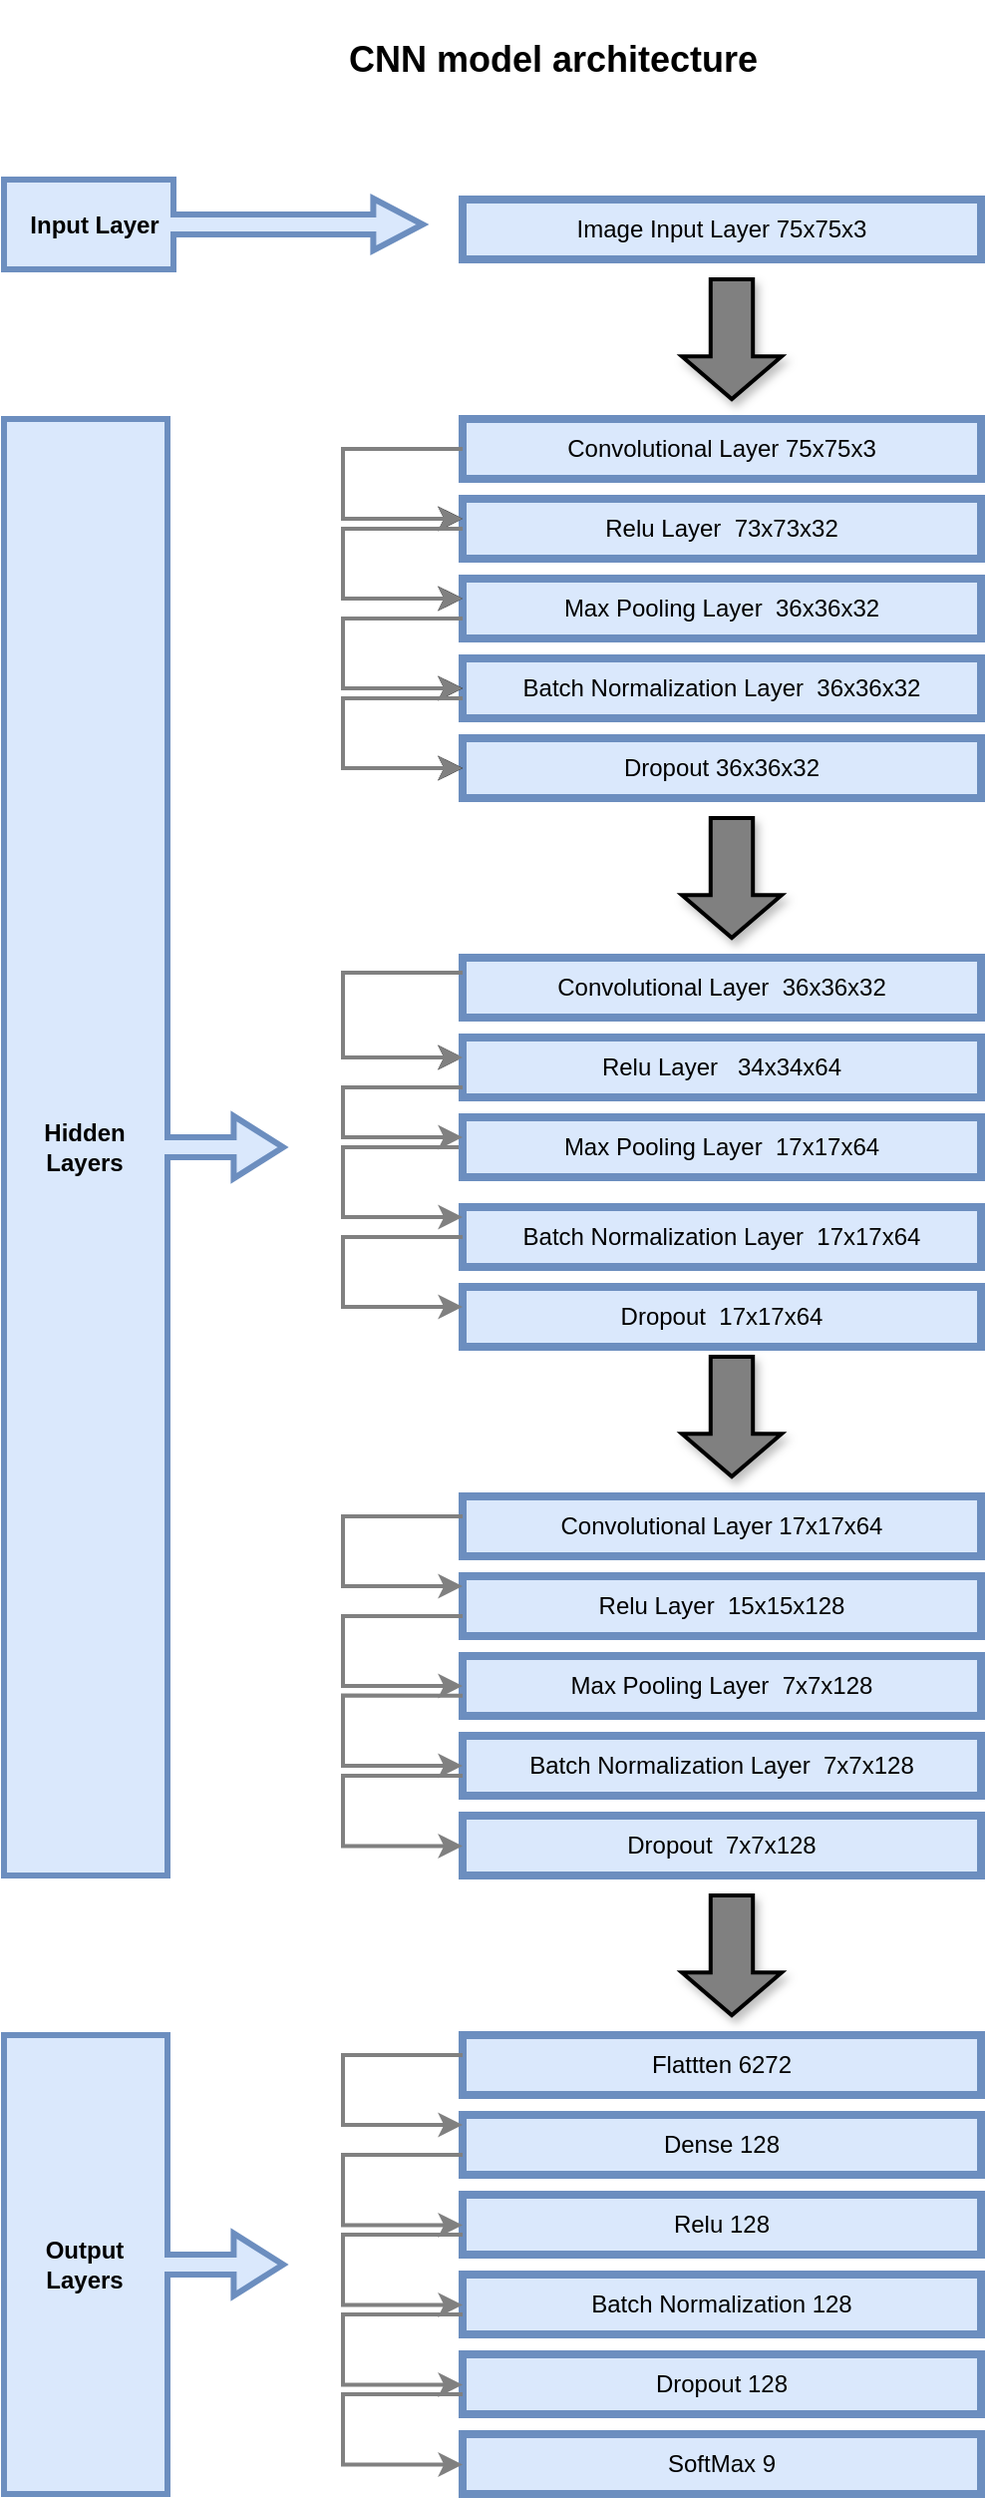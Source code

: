 <mxfile version="20.3.3" type="github">
  <diagram id="C5RBs43oDa-KdzZeNtuy" name="Page-1">
    <mxGraphModel dx="1221" dy="1845" grid="1" gridSize="9" guides="1" tooltips="1" connect="1" arrows="1" fold="1" page="1" pageScale="1" pageWidth="827" pageHeight="1169" math="0" shadow="0">
      <root>
        <mxCell id="WIyWlLk6GJQsqaUBKTNV-0" />
        <mxCell id="WIyWlLk6GJQsqaUBKTNV-1" parent="WIyWlLk6GJQsqaUBKTNV-0" />
        <mxCell id="-VXj3v_io8pPZTzsjLdz-0" value="Image Input Layer 75x75x3" style="rounded=0;whiteSpace=wrap;html=1;fillColor=#dae8fc;strokeColor=#6c8ebf;glass=0;fillStyle=auto;strokeWidth=4;" parent="WIyWlLk6GJQsqaUBKTNV-1" vertex="1">
          <mxGeometry x="380" y="-180" width="260" height="30" as="geometry" />
        </mxCell>
        <mxCell id="op-U-nHdR2L2fIJVsVhb-22" style="edgeStyle=orthogonalEdgeStyle;rounded=0;orthogonalLoop=1;jettySize=auto;html=1;exitX=0;exitY=0.5;exitDx=0;exitDy=0;entryX=0;entryY=0.333;entryDx=0;entryDy=0;entryPerimeter=0;" parent="WIyWlLk6GJQsqaUBKTNV-1" source="-VXj3v_io8pPZTzsjLdz-1" target="-VXj3v_io8pPZTzsjLdz-2" edge="1">
          <mxGeometry relative="1" as="geometry">
            <mxPoint x="370" y="-20" as="targetPoint" />
            <Array as="points">
              <mxPoint x="320" y="-55" />
              <mxPoint x="320" y="-20" />
            </Array>
          </mxGeometry>
        </mxCell>
        <mxCell id="-VXj3v_io8pPZTzsjLdz-1" value="Convolutional Layer 75x75x3" style="rounded=0;whiteSpace=wrap;html=1;fillColor=#dae8fc;strokeColor=#6c8ebf;strokeWidth=4;" parent="WIyWlLk6GJQsqaUBKTNV-1" vertex="1">
          <mxGeometry x="380" y="-70" width="260" height="30" as="geometry" />
        </mxCell>
        <mxCell id="op-U-nHdR2L2fIJVsVhb-23" style="edgeStyle=orthogonalEdgeStyle;rounded=0;orthogonalLoop=1;jettySize=auto;html=1;entryX=0;entryY=0.333;entryDx=0;entryDy=0;entryPerimeter=0;" parent="WIyWlLk6GJQsqaUBKTNV-1" source="-VXj3v_io8pPZTzsjLdz-2" target="-VXj3v_io8pPZTzsjLdz-4" edge="1">
          <mxGeometry relative="1" as="geometry">
            <mxPoint x="370" y="20" as="targetPoint" />
            <Array as="points">
              <mxPoint x="320" y="-15" />
              <mxPoint x="320" y="20" />
            </Array>
          </mxGeometry>
        </mxCell>
        <mxCell id="-VXj3v_io8pPZTzsjLdz-2" value="Relu Layer&amp;nbsp; 73x73x32" style="rounded=0;whiteSpace=wrap;html=1;fillColor=#dae8fc;strokeColor=#6c8ebf;strokeWidth=4;" parent="WIyWlLk6GJQsqaUBKTNV-1" vertex="1">
          <mxGeometry x="380" y="-30" width="260" height="30" as="geometry" />
        </mxCell>
        <mxCell id="-VXj3v_io8pPZTzsjLdz-3" value="Batch Normalization Layer&amp;nbsp; 36x36x32" style="rounded=0;whiteSpace=wrap;html=1;fillColor=#dae8fc;strokeColor=#6c8ebf;strokeWidth=4;" parent="WIyWlLk6GJQsqaUBKTNV-1" vertex="1">
          <mxGeometry x="380" y="50" width="260" height="30" as="geometry" />
        </mxCell>
        <mxCell id="-VXj3v_io8pPZTzsjLdz-4" value="Max Pooling Layer&amp;nbsp; 36x36x32" style="rounded=0;whiteSpace=wrap;html=1;fillColor=#dae8fc;strokeColor=#6c8ebf;strokeWidth=4;" parent="WIyWlLk6GJQsqaUBKTNV-1" vertex="1">
          <mxGeometry x="380" y="10" width="260" height="30" as="geometry" />
        </mxCell>
        <mxCell id="-VXj3v_io8pPZTzsjLdz-19" value="Dropout 36x36x32" style="rounded=0;whiteSpace=wrap;html=1;fillColor=#dae8fc;strokeColor=#6c8ebf;strokeWidth=4;" parent="WIyWlLk6GJQsqaUBKTNV-1" vertex="1">
          <mxGeometry x="380" y="90" width="260" height="30" as="geometry" />
        </mxCell>
        <mxCell id="op-U-nHdR2L2fIJVsVhb-28" style="edgeStyle=orthogonalEdgeStyle;rounded=0;orthogonalLoop=1;jettySize=auto;html=1;exitX=0;exitY=0.25;exitDx=0;exitDy=0;entryX=0;entryY=0.333;entryDx=0;entryDy=0;entryPerimeter=0;strokeWidth=2;" parent="WIyWlLk6GJQsqaUBKTNV-1" source="-VXj3v_io8pPZTzsjLdz-20" target="-VXj3v_io8pPZTzsjLdz-21" edge="1">
          <mxGeometry relative="1" as="geometry">
            <Array as="points">
              <mxPoint x="320" y="208" />
              <mxPoint x="320" y="250" />
            </Array>
          </mxGeometry>
        </mxCell>
        <mxCell id="-VXj3v_io8pPZTzsjLdz-20" value="Convolutional Layer&amp;nbsp; 36x36x32" style="rounded=0;whiteSpace=wrap;html=1;fillColor=#dae8fc;strokeColor=#6c8ebf;strokeWidth=4;" parent="WIyWlLk6GJQsqaUBKTNV-1" vertex="1">
          <mxGeometry x="380" y="200" width="260" height="30" as="geometry" />
        </mxCell>
        <mxCell id="-VXj3v_io8pPZTzsjLdz-21" value="Relu Layer&amp;nbsp; &amp;nbsp;34x34x64" style="rounded=0;whiteSpace=wrap;html=1;fillColor=#dae8fc;strokeColor=#6c8ebf;strokeWidth=4;" parent="WIyWlLk6GJQsqaUBKTNV-1" vertex="1">
          <mxGeometry x="380" y="240" width="260" height="30" as="geometry" />
        </mxCell>
        <mxCell id="-VXj3v_io8pPZTzsjLdz-22" value="Batch Normalization Layer&amp;nbsp; 17x17x64" style="rounded=0;whiteSpace=wrap;html=1;fillColor=#dae8fc;strokeColor=#6c8ebf;strokeWidth=4;" parent="WIyWlLk6GJQsqaUBKTNV-1" vertex="1">
          <mxGeometry x="380" y="325" width="260" height="30" as="geometry" />
        </mxCell>
        <mxCell id="op-U-nHdR2L2fIJVsVhb-38" style="edgeStyle=orthogonalEdgeStyle;rounded=0;orthogonalLoop=1;jettySize=auto;html=1;exitX=0;exitY=0.5;exitDx=0;exitDy=0;entryX=0;entryY=0.167;entryDx=0;entryDy=0;entryPerimeter=0;strokeWidth=2;strokeColor=#808080;" parent="WIyWlLk6GJQsqaUBKTNV-1" source="-VXj3v_io8pPZTzsjLdz-23" target="-VXj3v_io8pPZTzsjLdz-22" edge="1">
          <mxGeometry relative="1" as="geometry">
            <mxPoint x="320" y="330" as="targetPoint" />
            <Array as="points">
              <mxPoint x="320" y="295" />
              <mxPoint x="320" y="330" />
            </Array>
          </mxGeometry>
        </mxCell>
        <mxCell id="-VXj3v_io8pPZTzsjLdz-23" value="Max Pooling Layer&amp;nbsp; 17x17x64" style="rounded=0;whiteSpace=wrap;html=1;fillColor=#dae8fc;strokeColor=#6c8ebf;strokeWidth=4;" parent="WIyWlLk6GJQsqaUBKTNV-1" vertex="1">
          <mxGeometry x="380" y="280" width="260" height="30" as="geometry" />
        </mxCell>
        <mxCell id="-VXj3v_io8pPZTzsjLdz-24" value="Dropout&amp;nbsp; 17x17x64" style="rounded=0;whiteSpace=wrap;html=1;fillColor=#dae8fc;strokeColor=#6c8ebf;strokeWidth=4;" parent="WIyWlLk6GJQsqaUBKTNV-1" vertex="1">
          <mxGeometry x="380" y="365" width="260" height="30" as="geometry" />
        </mxCell>
        <mxCell id="-VXj3v_io8pPZTzsjLdz-25" value="Convolutional Layer 17x17x64" style="rounded=0;whiteSpace=wrap;html=1;fillColor=#dae8fc;strokeColor=#6c8ebf;strokeWidth=4;" parent="WIyWlLk6GJQsqaUBKTNV-1" vertex="1">
          <mxGeometry x="380" y="470" width="260" height="30" as="geometry" />
        </mxCell>
        <mxCell id="-VXj3v_io8pPZTzsjLdz-26" value="Relu Layer&amp;nbsp; 15x15x128" style="rounded=0;whiteSpace=wrap;html=1;fillColor=#dae8fc;strokeColor=#6c8ebf;strokeWidth=4;" parent="WIyWlLk6GJQsqaUBKTNV-1" vertex="1">
          <mxGeometry x="380" y="510" width="260" height="30" as="geometry" />
        </mxCell>
        <mxCell id="-VXj3v_io8pPZTzsjLdz-27" value="Batch Normalization Layer&amp;nbsp; 7x7x128" style="rounded=0;whiteSpace=wrap;html=1;fillColor=#dae8fc;strokeColor=#6c8ebf;strokeWidth=4;" parent="WIyWlLk6GJQsqaUBKTNV-1" vertex="1">
          <mxGeometry x="380" y="590" width="260" height="30" as="geometry" />
        </mxCell>
        <mxCell id="-VXj3v_io8pPZTzsjLdz-28" value="Max Pooling Layer&amp;nbsp; 7x7x128" style="rounded=0;whiteSpace=wrap;html=1;fillColor=#dae8fc;strokeColor=#6c8ebf;strokeWidth=4;" parent="WIyWlLk6GJQsqaUBKTNV-1" vertex="1">
          <mxGeometry x="380" y="550" width="260" height="30" as="geometry" />
        </mxCell>
        <mxCell id="-VXj3v_io8pPZTzsjLdz-29" value="Dropout&amp;nbsp; 7x7x128" style="rounded=0;whiteSpace=wrap;html=1;fillColor=#dae8fc;strokeColor=#6c8ebf;strokeWidth=4;" parent="WIyWlLk6GJQsqaUBKTNV-1" vertex="1">
          <mxGeometry x="380" y="630" width="260" height="30" as="geometry" />
        </mxCell>
        <mxCell id="-VXj3v_io8pPZTzsjLdz-30" value="Flattten 6272" style="rounded=0;whiteSpace=wrap;html=1;fillColor=#dae8fc;strokeColor=#6c8ebf;strokeWidth=4;" parent="WIyWlLk6GJQsqaUBKTNV-1" vertex="1">
          <mxGeometry x="380" y="740" width="260" height="30" as="geometry" />
        </mxCell>
        <mxCell id="-VXj3v_io8pPZTzsjLdz-31" value="Dense 128" style="rounded=0;whiteSpace=wrap;html=1;fillColor=#dae8fc;strokeColor=#6c8ebf;strokeWidth=4;" parent="WIyWlLk6GJQsqaUBKTNV-1" vertex="1">
          <mxGeometry x="380" y="780" width="260" height="30" as="geometry" />
        </mxCell>
        <mxCell id="-VXj3v_io8pPZTzsjLdz-32" value="Relu 128" style="rounded=0;whiteSpace=wrap;html=1;fillColor=#dae8fc;strokeColor=#6c8ebf;strokeWidth=4;" parent="WIyWlLk6GJQsqaUBKTNV-1" vertex="1">
          <mxGeometry x="380" y="820" width="260" height="30" as="geometry" />
        </mxCell>
        <mxCell id="-VXj3v_io8pPZTzsjLdz-33" value="Batch Normalization 128" style="rounded=0;whiteSpace=wrap;html=1;fillColor=#dae8fc;strokeColor=#6c8ebf;strokeWidth=4;" parent="WIyWlLk6GJQsqaUBKTNV-1" vertex="1">
          <mxGeometry x="380" y="860" width="260" height="30" as="geometry" />
        </mxCell>
        <mxCell id="-VXj3v_io8pPZTzsjLdz-34" value="Dropout 128" style="rounded=0;whiteSpace=wrap;html=1;fillColor=#dae8fc;strokeColor=#6c8ebf;strokeWidth=4;" parent="WIyWlLk6GJQsqaUBKTNV-1" vertex="1">
          <mxGeometry x="380" y="900" width="260" height="30" as="geometry" />
        </mxCell>
        <mxCell id="-VXj3v_io8pPZTzsjLdz-35" value="SoftMax 9" style="rounded=0;whiteSpace=wrap;html=1;fillColor=#dae8fc;strokeColor=#6c8ebf;strokeWidth=4;" parent="WIyWlLk6GJQsqaUBKTNV-1" vertex="1">
          <mxGeometry x="380" y="940" width="260" height="30" as="geometry" />
        </mxCell>
        <mxCell id="op-U-nHdR2L2fIJVsVhb-0" value="" style="html=1;shadow=0;dashed=0;align=left;verticalAlign=middle;shape=mxgraph.arrows2.calloutArrow;dy=5;dx=24.8;notch=85;arrowHead=8;fillColor=#dae8fc;strokeColor=#6c8ebf;strokeWidth=3;" parent="WIyWlLk6GJQsqaUBKTNV-1" vertex="1">
          <mxGeometry x="150" y="-190" width="210" height="45" as="geometry" />
        </mxCell>
        <mxCell id="op-U-nHdR2L2fIJVsVhb-7" value="" style="html=1;shadow=0;dashed=0;align=left;verticalAlign=middle;shape=mxgraph.arrows2.calloutArrow;dy=5;dx=24.8;notch=82;arrowHead=10.6;fillColor=#dae8fc;strokeColor=#6c8ebf;strokeWidth=3;" parent="WIyWlLk6GJQsqaUBKTNV-1" vertex="1">
          <mxGeometry x="150" y="-70" width="140" height="730" as="geometry" />
        </mxCell>
        <mxCell id="op-U-nHdR2L2fIJVsVhb-10" value="&lt;div style=&quot;&quot;&gt;&lt;br&gt;&lt;/div&gt;" style="html=1;shadow=0;dashed=0;align=left;verticalAlign=middle;shape=mxgraph.arrows2.calloutArrow;dy=5;dx=24.8;notch=82;arrowHead=10.6;fillColor=#dae8fc;strokeColor=#6c8ebf;strokeWidth=3;" parent="WIyWlLk6GJQsqaUBKTNV-1" vertex="1">
          <mxGeometry x="150" y="740" width="140" height="230" as="geometry" />
        </mxCell>
        <mxCell id="op-U-nHdR2L2fIJVsVhb-12" value="" style="shape=singleArrow;direction=south;whiteSpace=wrap;html=1;shadow=1;arrowWidth=0.424;arrowSize=0.357;fillColor=#808080;strokeColor=#000000;fontColor=#333333;strokeWidth=2;" parent="WIyWlLk6GJQsqaUBKTNV-1" vertex="1">
          <mxGeometry x="490" y="-140" width="50" height="60" as="geometry" />
        </mxCell>
        <mxCell id="op-U-nHdR2L2fIJVsVhb-13" value="" style="shape=singleArrow;direction=south;whiteSpace=wrap;html=1;shadow=1;arrowWidth=0.424;arrowSize=0.357;strokeWidth=2;fillColor=#808080;" parent="WIyWlLk6GJQsqaUBKTNV-1" vertex="1">
          <mxGeometry x="490" y="130" width="50" height="60" as="geometry" />
        </mxCell>
        <mxCell id="op-U-nHdR2L2fIJVsVhb-14" value="" style="shape=singleArrow;direction=south;whiteSpace=wrap;html=1;shadow=1;arrowWidth=0.424;arrowSize=0.357;strokeWidth=2;fillColor=#808080;" parent="WIyWlLk6GJQsqaUBKTNV-1" vertex="1">
          <mxGeometry x="490" y="670" width="50" height="60" as="geometry" />
        </mxCell>
        <mxCell id="op-U-nHdR2L2fIJVsVhb-17" value="" style="shape=singleArrow;direction=south;whiteSpace=wrap;html=1;shadow=1;arrowWidth=0.424;arrowSize=0.357;strokeWidth=2;fillColor=#808080;" parent="WIyWlLk6GJQsqaUBKTNV-1" vertex="1">
          <mxGeometry x="490" y="400" width="50" height="60" as="geometry" />
        </mxCell>
        <mxCell id="op-U-nHdR2L2fIJVsVhb-25" style="edgeStyle=orthogonalEdgeStyle;rounded=0;orthogonalLoop=1;jettySize=auto;html=1;entryX=0;entryY=0.333;entryDx=0;entryDy=0;entryPerimeter=0;" parent="WIyWlLk6GJQsqaUBKTNV-1" edge="1">
          <mxGeometry relative="1" as="geometry">
            <mxPoint x="380" y="64.99" as="targetPoint" />
            <mxPoint x="380" y="30" as="sourcePoint" />
            <Array as="points">
              <mxPoint x="320" y="30" />
              <mxPoint x="320" y="65" />
            </Array>
          </mxGeometry>
        </mxCell>
        <mxCell id="op-U-nHdR2L2fIJVsVhb-26" style="edgeStyle=orthogonalEdgeStyle;rounded=0;orthogonalLoop=1;jettySize=auto;html=1;entryX=0;entryY=0.333;entryDx=0;entryDy=0;entryPerimeter=0;" parent="WIyWlLk6GJQsqaUBKTNV-1" edge="1">
          <mxGeometry relative="1" as="geometry">
            <mxPoint x="380" y="104.99" as="targetPoint" />
            <mxPoint x="380" y="70" as="sourcePoint" />
            <Array as="points">
              <mxPoint x="320" y="70" />
              <mxPoint x="320" y="105" />
            </Array>
          </mxGeometry>
        </mxCell>
        <mxCell id="op-U-nHdR2L2fIJVsVhb-35" style="edgeStyle=orthogonalEdgeStyle;rounded=0;orthogonalLoop=1;jettySize=auto;html=1;exitX=0;exitY=0.5;exitDx=0;exitDy=0;entryX=0;entryY=0;entryDx=0;entryDy=0;strokeWidth=2;strokeColor=#808080;" parent="WIyWlLk6GJQsqaUBKTNV-1" edge="1">
          <mxGeometry relative="1" as="geometry">
            <mxPoint x="380.0" y="290" as="targetPoint" />
            <mxPoint x="380" y="265" as="sourcePoint" />
            <Array as="points">
              <mxPoint x="320" y="265" />
              <mxPoint x="320" y="290" />
            </Array>
          </mxGeometry>
        </mxCell>
        <mxCell id="op-U-nHdR2L2fIJVsVhb-40" style="edgeStyle=orthogonalEdgeStyle;rounded=0;orthogonalLoop=1;jettySize=auto;html=1;exitX=0;exitY=0.5;exitDx=0;exitDy=0;entryX=0;entryY=0.167;entryDx=0;entryDy=0;entryPerimeter=0;strokeWidth=2;strokeColor=#808080;" parent="WIyWlLk6GJQsqaUBKTNV-1" edge="1">
          <mxGeometry relative="1" as="geometry">
            <mxPoint x="380" y="375.01" as="targetPoint" />
            <mxPoint x="380" y="340" as="sourcePoint" />
            <Array as="points">
              <mxPoint x="320" y="340" />
              <mxPoint x="320" y="375" />
            </Array>
          </mxGeometry>
        </mxCell>
        <mxCell id="op-U-nHdR2L2fIJVsVhb-43" style="edgeStyle=orthogonalEdgeStyle;rounded=0;orthogonalLoop=1;jettySize=auto;html=1;exitX=0;exitY=0.5;exitDx=0;exitDy=0;entryX=0;entryY=0.167;entryDx=0;entryDy=0;entryPerimeter=0;strokeWidth=2;strokeColor=#808080;" parent="WIyWlLk6GJQsqaUBKTNV-1" edge="1">
          <mxGeometry relative="1" as="geometry">
            <mxPoint x="380" y="515.01" as="targetPoint" />
            <mxPoint x="380" y="480.0" as="sourcePoint" />
            <Array as="points">
              <mxPoint x="320" y="480" />
              <mxPoint x="320" y="515" />
            </Array>
          </mxGeometry>
        </mxCell>
        <mxCell id="op-U-nHdR2L2fIJVsVhb-46" style="edgeStyle=orthogonalEdgeStyle;rounded=0;orthogonalLoop=1;jettySize=auto;html=1;entryX=0;entryY=0.333;entryDx=0;entryDy=0;entryPerimeter=0;strokeWidth=2;strokeColor=#808080;" parent="WIyWlLk6GJQsqaUBKTNV-1" edge="1">
          <mxGeometry relative="1" as="geometry">
            <mxPoint x="380" y="564.99" as="targetPoint" />
            <mxPoint x="380" y="530" as="sourcePoint" />
            <Array as="points">
              <mxPoint x="320" y="530" />
              <mxPoint x="320" y="565" />
            </Array>
          </mxGeometry>
        </mxCell>
        <mxCell id="op-U-nHdR2L2fIJVsVhb-47" style="edgeStyle=orthogonalEdgeStyle;rounded=0;orthogonalLoop=1;jettySize=auto;html=1;exitX=0;exitY=0.661;exitDx=0;exitDy=0;entryX=0;entryY=0.5;entryDx=0;entryDy=0;exitPerimeter=0;strokeWidth=2;strokeColor=#808080;" parent="WIyWlLk6GJQsqaUBKTNV-1" source="-VXj3v_io8pPZTzsjLdz-28" target="-VXj3v_io8pPZTzsjLdz-27" edge="1">
          <mxGeometry relative="1" as="geometry">
            <mxPoint x="370.0" y="605" as="targetPoint" />
            <mxPoint x="370" y="580" as="sourcePoint" />
            <Array as="points">
              <mxPoint x="320" y="570" />
              <mxPoint x="320" y="605" />
            </Array>
          </mxGeometry>
        </mxCell>
        <mxCell id="op-U-nHdR2L2fIJVsVhb-48" style="edgeStyle=orthogonalEdgeStyle;rounded=0;orthogonalLoop=1;jettySize=auto;html=1;exitX=0;exitY=0.661;exitDx=0;exitDy=0;entryX=0;entryY=0.5;entryDx=0;entryDy=0;exitPerimeter=0;strokeWidth=2;strokeColor=#808080;" parent="WIyWlLk6GJQsqaUBKTNV-1" edge="1">
          <mxGeometry relative="1" as="geometry">
            <mxPoint x="380" y="645.21" as="targetPoint" />
            <mxPoint x="380" y="610.04" as="sourcePoint" />
            <Array as="points">
              <mxPoint x="320" y="610.21" />
              <mxPoint x="320" y="645.21" />
            </Array>
          </mxGeometry>
        </mxCell>
        <mxCell id="op-U-nHdR2L2fIJVsVhb-49" style="edgeStyle=orthogonalEdgeStyle;rounded=0;orthogonalLoop=1;jettySize=auto;html=1;exitX=0;exitY=0.5;exitDx=0;exitDy=0;entryX=0;entryY=0.167;entryDx=0;entryDy=0;entryPerimeter=0;strokeWidth=2;strokeColor=#808080;" parent="WIyWlLk6GJQsqaUBKTNV-1" edge="1">
          <mxGeometry relative="1" as="geometry">
            <mxPoint x="380" y="785.01" as="targetPoint" />
            <mxPoint x="380" y="750" as="sourcePoint" />
            <Array as="points">
              <mxPoint x="320" y="750" />
              <mxPoint x="320" y="785" />
            </Array>
          </mxGeometry>
        </mxCell>
        <mxCell id="op-U-nHdR2L2fIJVsVhb-51" style="edgeStyle=orthogonalEdgeStyle;rounded=0;orthogonalLoop=1;jettySize=auto;html=1;exitX=0;exitY=0.661;exitDx=0;exitDy=0;entryX=0;entryY=0.5;entryDx=0;entryDy=0;exitPerimeter=0;strokeWidth=2;strokeColor=#808080;" parent="WIyWlLk6GJQsqaUBKTNV-1" edge="1">
          <mxGeometry relative="1" as="geometry">
            <mxPoint x="380" y="835.21" as="targetPoint" />
            <mxPoint x="380" y="800.04" as="sourcePoint" />
            <Array as="points">
              <mxPoint x="320" y="800.21" />
              <mxPoint x="320" y="835.21" />
            </Array>
          </mxGeometry>
        </mxCell>
        <mxCell id="op-U-nHdR2L2fIJVsVhb-52" style="edgeStyle=orthogonalEdgeStyle;rounded=0;orthogonalLoop=1;jettySize=auto;html=1;exitX=0;exitY=0.661;exitDx=0;exitDy=0;entryX=0;entryY=0.5;entryDx=0;entryDy=0;exitPerimeter=0;strokeWidth=2;strokeColor=#808080;" parent="WIyWlLk6GJQsqaUBKTNV-1" edge="1">
          <mxGeometry relative="1" as="geometry">
            <mxPoint x="380" y="875.21" as="targetPoint" />
            <mxPoint x="380" y="840.04" as="sourcePoint" />
            <Array as="points">
              <mxPoint x="320" y="840.21" />
              <mxPoint x="320" y="875.21" />
            </Array>
          </mxGeometry>
        </mxCell>
        <mxCell id="op-U-nHdR2L2fIJVsVhb-53" style="edgeStyle=orthogonalEdgeStyle;rounded=0;orthogonalLoop=1;jettySize=auto;html=1;exitX=0;exitY=0.661;exitDx=0;exitDy=0;entryX=0;entryY=0.5;entryDx=0;entryDy=0;exitPerimeter=0;strokeWidth=2;strokeColor=#808080;" parent="WIyWlLk6GJQsqaUBKTNV-1" edge="1">
          <mxGeometry relative="1" as="geometry">
            <mxPoint x="380" y="915.21" as="targetPoint" />
            <mxPoint x="380" y="880.04" as="sourcePoint" />
            <Array as="points">
              <mxPoint x="320" y="880.21" />
              <mxPoint x="320" y="915.21" />
            </Array>
          </mxGeometry>
        </mxCell>
        <mxCell id="op-U-nHdR2L2fIJVsVhb-54" style="edgeStyle=orthogonalEdgeStyle;rounded=0;orthogonalLoop=1;jettySize=auto;html=1;exitX=0;exitY=0.661;exitDx=0;exitDy=0;entryX=0;entryY=0.5;entryDx=0;entryDy=0;exitPerimeter=0;strokeWidth=2;strokeColor=#808080;" parent="WIyWlLk6GJQsqaUBKTNV-1" edge="1">
          <mxGeometry relative="1" as="geometry">
            <mxPoint x="380" y="955.21" as="targetPoint" />
            <mxPoint x="380" y="920.04" as="sourcePoint" />
            <Array as="points">
              <mxPoint x="320" y="920.21" />
              <mxPoint x="320" y="955.21" />
            </Array>
          </mxGeometry>
        </mxCell>
        <mxCell id="op-U-nHdR2L2fIJVsVhb-55" value="&lt;h2&gt;&lt;b&gt;CNN model architecture&lt;/b&gt;&lt;/h2&gt;" style="text;html=1;align=center;verticalAlign=middle;resizable=0;points=[];autosize=1;strokeColor=none;fillColor=none;" parent="WIyWlLk6GJQsqaUBKTNV-1" vertex="1">
          <mxGeometry x="310" y="-280" width="230" height="60" as="geometry" />
        </mxCell>
        <mxCell id="op-U-nHdR2L2fIJVsVhb-56" value="&lt;b&gt;Input Layer&lt;/b&gt;" style="text;html=1;align=center;verticalAlign=middle;resizable=0;points=[];autosize=1;strokeColor=none;fillColor=none;" parent="WIyWlLk6GJQsqaUBKTNV-1" vertex="1">
          <mxGeometry x="150" y="-182.5" width="90" height="30" as="geometry" />
        </mxCell>
        <mxCell id="op-U-nHdR2L2fIJVsVhb-57" value="&lt;b&gt;Hidden&lt;br&gt;Layers&lt;/b&gt;" style="text;html=1;align=center;verticalAlign=middle;resizable=0;points=[];autosize=1;strokeColor=none;fillColor=none;" parent="WIyWlLk6GJQsqaUBKTNV-1" vertex="1">
          <mxGeometry x="160" y="275" width="60" height="40" as="geometry" />
        </mxCell>
        <mxCell id="op-U-nHdR2L2fIJVsVhb-58" value="&lt;b&gt;Output &lt;br&gt;Layers&lt;/b&gt;" style="text;html=1;align=center;verticalAlign=middle;resizable=0;points=[];autosize=1;strokeColor=none;fillColor=none;" parent="WIyWlLk6GJQsqaUBKTNV-1" vertex="1">
          <mxGeometry x="160" y="835" width="60" height="40" as="geometry" />
        </mxCell>
        <mxCell id="d2z7qGOR6Fz3tqR-dFl3-0" style="edgeStyle=orthogonalEdgeStyle;rounded=0;orthogonalLoop=1;jettySize=auto;html=1;exitX=0;exitY=0.5;exitDx=0;exitDy=0;entryX=0;entryY=0.333;entryDx=0;entryDy=0;entryPerimeter=0;strokeWidth=2;" edge="1" parent="WIyWlLk6GJQsqaUBKTNV-1">
          <mxGeometry relative="1" as="geometry">
            <mxPoint x="380" y="-20.01" as="targetPoint" />
            <Array as="points">
              <mxPoint x="320" y="-55" />
              <mxPoint x="320" y="-20" />
            </Array>
            <mxPoint x="380" y="-55" as="sourcePoint" />
          </mxGeometry>
        </mxCell>
        <mxCell id="d2z7qGOR6Fz3tqR-dFl3-1" style="edgeStyle=orthogonalEdgeStyle;rounded=0;orthogonalLoop=1;jettySize=auto;html=1;entryX=0;entryY=0.333;entryDx=0;entryDy=0;entryPerimeter=0;strokeWidth=2;" edge="1" parent="WIyWlLk6GJQsqaUBKTNV-1">
          <mxGeometry relative="1" as="geometry">
            <mxPoint x="380" y="19.99" as="targetPoint" />
            <Array as="points">
              <mxPoint x="320" y="-15" />
              <mxPoint x="320" y="20" />
            </Array>
            <mxPoint x="380" y="-15" as="sourcePoint" />
          </mxGeometry>
        </mxCell>
        <mxCell id="d2z7qGOR6Fz3tqR-dFl3-2" style="edgeStyle=orthogonalEdgeStyle;rounded=0;orthogonalLoop=1;jettySize=auto;html=1;entryX=0;entryY=0.333;entryDx=0;entryDy=0;entryPerimeter=0;strokeWidth=2;" edge="1" parent="WIyWlLk6GJQsqaUBKTNV-1">
          <mxGeometry relative="1" as="geometry">
            <mxPoint x="380" y="64.99" as="targetPoint" />
            <mxPoint x="380" y="30" as="sourcePoint" />
            <Array as="points">
              <mxPoint x="320" y="30" />
              <mxPoint x="320" y="65" />
            </Array>
          </mxGeometry>
        </mxCell>
        <mxCell id="d2z7qGOR6Fz3tqR-dFl3-3" style="edgeStyle=orthogonalEdgeStyle;rounded=0;orthogonalLoop=1;jettySize=auto;html=1;entryX=0;entryY=0.333;entryDx=0;entryDy=0;entryPerimeter=0;strokeWidth=2;" edge="1" parent="WIyWlLk6GJQsqaUBKTNV-1">
          <mxGeometry relative="1" as="geometry">
            <mxPoint x="380" y="104.99" as="targetPoint" />
            <mxPoint x="380" y="70" as="sourcePoint" />
            <Array as="points">
              <mxPoint x="320" y="70" />
              <mxPoint x="320" y="105" />
            </Array>
          </mxGeometry>
        </mxCell>
        <mxCell id="d2z7qGOR6Fz3tqR-dFl3-4" style="edgeStyle=orthogonalEdgeStyle;rounded=0;orthogonalLoop=1;jettySize=auto;html=1;exitX=0;exitY=0.5;exitDx=0;exitDy=0;entryX=0;entryY=0.333;entryDx=0;entryDy=0;entryPerimeter=0;strokeWidth=2;strokeColor=#808080;" edge="1" parent="WIyWlLk6GJQsqaUBKTNV-1">
          <mxGeometry relative="1" as="geometry">
            <mxPoint x="380" y="-20.01" as="targetPoint" />
            <Array as="points">
              <mxPoint x="320" y="-55" />
              <mxPoint x="320" y="-20" />
            </Array>
            <mxPoint x="380" y="-55" as="sourcePoint" />
          </mxGeometry>
        </mxCell>
        <mxCell id="d2z7qGOR6Fz3tqR-dFl3-5" style="edgeStyle=orthogonalEdgeStyle;rounded=0;orthogonalLoop=1;jettySize=auto;html=1;entryX=0;entryY=0.333;entryDx=0;entryDy=0;entryPerimeter=0;strokeWidth=2;strokeColor=#808080;" edge="1" parent="WIyWlLk6GJQsqaUBKTNV-1">
          <mxGeometry relative="1" as="geometry">
            <mxPoint x="380" y="19.99" as="targetPoint" />
            <Array as="points">
              <mxPoint x="320" y="-15" />
              <mxPoint x="320" y="20" />
            </Array>
            <mxPoint x="380" y="-15" as="sourcePoint" />
          </mxGeometry>
        </mxCell>
        <mxCell id="d2z7qGOR6Fz3tqR-dFl3-6" style="edgeStyle=orthogonalEdgeStyle;rounded=0;orthogonalLoop=1;jettySize=auto;html=1;entryX=0;entryY=0.333;entryDx=0;entryDy=0;entryPerimeter=0;strokeWidth=2;strokeColor=#808080;" edge="1" parent="WIyWlLk6GJQsqaUBKTNV-1">
          <mxGeometry relative="1" as="geometry">
            <mxPoint x="380" y="64.99" as="targetPoint" />
            <mxPoint x="380" y="30" as="sourcePoint" />
            <Array as="points">
              <mxPoint x="320" y="30" />
              <mxPoint x="320" y="65" />
            </Array>
          </mxGeometry>
        </mxCell>
        <mxCell id="d2z7qGOR6Fz3tqR-dFl3-7" style="edgeStyle=orthogonalEdgeStyle;rounded=0;orthogonalLoop=1;jettySize=auto;html=1;entryX=0;entryY=0.333;entryDx=0;entryDy=0;entryPerimeter=0;strokeWidth=2;strokeColor=#808080;" edge="1" parent="WIyWlLk6GJQsqaUBKTNV-1">
          <mxGeometry relative="1" as="geometry">
            <mxPoint x="380" y="104.99" as="targetPoint" />
            <mxPoint x="380" y="70" as="sourcePoint" />
            <Array as="points">
              <mxPoint x="320" y="70" />
              <mxPoint x="320" y="105" />
            </Array>
          </mxGeometry>
        </mxCell>
        <mxCell id="d2z7qGOR6Fz3tqR-dFl3-8" style="edgeStyle=orthogonalEdgeStyle;rounded=0;orthogonalLoop=1;jettySize=auto;html=1;exitX=0;exitY=0.25;exitDx=0;exitDy=0;entryX=0;entryY=0.333;entryDx=0;entryDy=0;entryPerimeter=0;strokeWidth=2;strokeColor=#808080;" edge="1" parent="WIyWlLk6GJQsqaUBKTNV-1">
          <mxGeometry relative="1" as="geometry">
            <Array as="points">
              <mxPoint x="320" y="208" />
              <mxPoint x="320" y="250" />
            </Array>
            <mxPoint x="380" y="207.5" as="sourcePoint" />
            <mxPoint x="380" y="249.99" as="targetPoint" />
          </mxGeometry>
        </mxCell>
      </root>
    </mxGraphModel>
  </diagram>
</mxfile>
